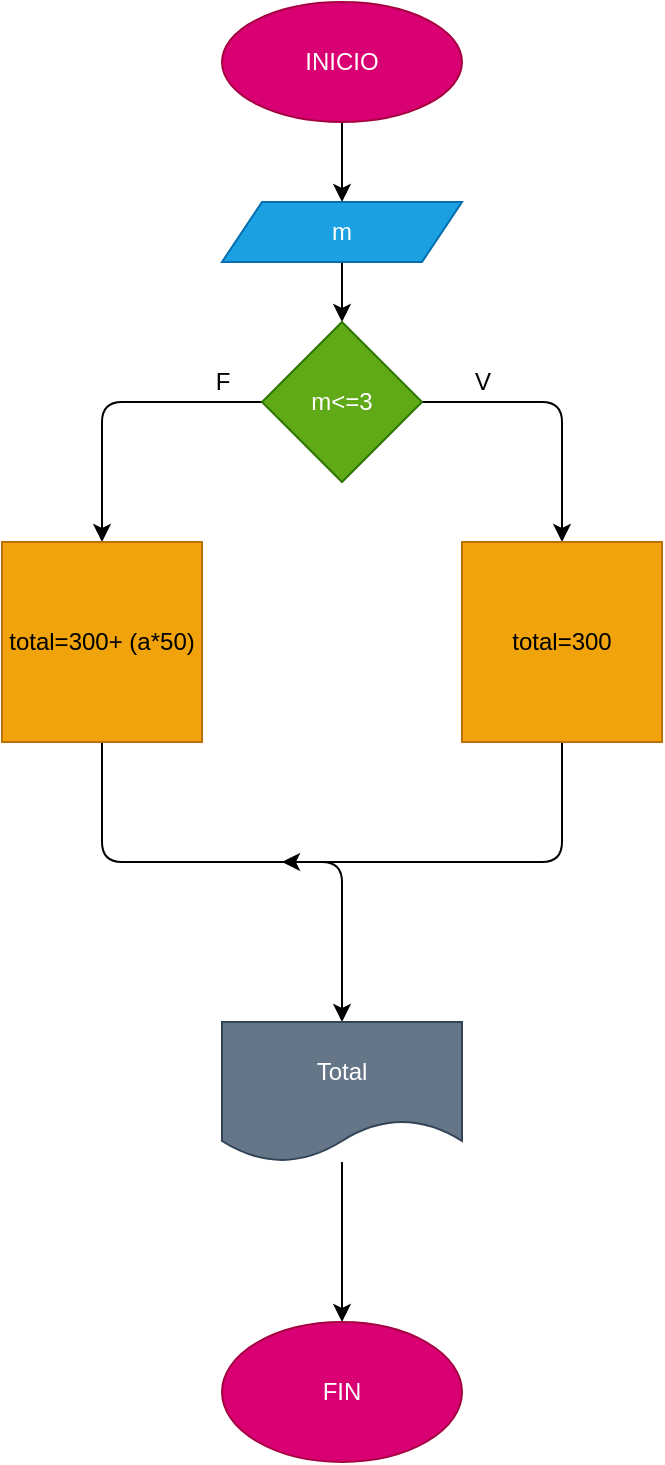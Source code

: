<mxfile>
    <diagram id="wf-LYU6Orh9iheRdNfD2" name="Página-1">
        <mxGraphModel dx="390" dy="610" grid="1" gridSize="10" guides="1" tooltips="1" connect="1" arrows="1" fold="1" page="1" pageScale="1" pageWidth="827" pageHeight="1169" math="0" shadow="0">
            <root>
                <mxCell id="0"/>
                <mxCell id="1" parent="0"/>
                <mxCell id="6" value="" style="edgeStyle=none;html=1;" parent="1" source="2" target="5" edge="1">
                    <mxGeometry relative="1" as="geometry"/>
                </mxCell>
                <mxCell id="2" value="INICIO" style="ellipse;whiteSpace=wrap;html=1;fillColor=#d80073;fontColor=#ffffff;strokeColor=#A50040;" parent="1" vertex="1">
                    <mxGeometry x="380" y="10" width="120" height="60" as="geometry"/>
                </mxCell>
                <mxCell id="8" value="" style="edgeStyle=none;html=1;" parent="1" source="5" target="7" edge="1">
                    <mxGeometry relative="1" as="geometry"/>
                </mxCell>
                <mxCell id="5" value="m" style="shape=parallelogram;perimeter=parallelogramPerimeter;whiteSpace=wrap;html=1;fixedSize=1;fillColor=#1ba1e2;fontColor=#ffffff;strokeColor=#006EAF;" parent="1" vertex="1">
                    <mxGeometry x="380" y="110" width="120" height="30" as="geometry"/>
                </mxCell>
                <mxCell id="9" style="edgeStyle=none;html=1;" parent="1" source="7" edge="1">
                    <mxGeometry relative="1" as="geometry">
                        <mxPoint x="550" y="280" as="targetPoint"/>
                        <Array as="points">
                            <mxPoint x="550" y="210"/>
                        </Array>
                    </mxGeometry>
                </mxCell>
                <mxCell id="14" value="" style="edgeStyle=none;html=1;" parent="1" source="7" edge="1">
                    <mxGeometry relative="1" as="geometry">
                        <mxPoint x="320" y="280" as="targetPoint"/>
                        <Array as="points">
                            <mxPoint x="320" y="210"/>
                        </Array>
                    </mxGeometry>
                </mxCell>
                <mxCell id="7" value="m&amp;lt;=3" style="rhombus;whiteSpace=wrap;html=1;fillColor=#60a917;fontColor=#ffffff;strokeColor=#2D7600;" parent="1" vertex="1">
                    <mxGeometry x="400" y="170" width="80" height="80" as="geometry"/>
                </mxCell>
                <mxCell id="18" style="edgeStyle=none;html=1;" parent="1" source="10" edge="1">
                    <mxGeometry relative="1" as="geometry">
                        <mxPoint x="410" y="440" as="targetPoint"/>
                        <Array as="points">
                            <mxPoint x="550" y="440"/>
                        </Array>
                    </mxGeometry>
                </mxCell>
                <mxCell id="10" value="total=300" style="whiteSpace=wrap;html=1;aspect=fixed;fillColor=#f0a30a;fontColor=#000000;strokeColor=#BD7000;" parent="1" vertex="1">
                    <mxGeometry x="500" y="280" width="100" height="100" as="geometry"/>
                </mxCell>
                <mxCell id="17" style="edgeStyle=none;html=1;" parent="1" source="15" edge="1">
                    <mxGeometry relative="1" as="geometry">
                        <mxPoint x="440" y="520" as="targetPoint"/>
                        <Array as="points">
                            <mxPoint x="320" y="440"/>
                            <mxPoint x="440" y="440"/>
                        </Array>
                    </mxGeometry>
                </mxCell>
                <mxCell id="15" value="total=300+ (a*50)" style="whiteSpace=wrap;html=1;aspect=fixed;fillColor=#f0a30a;fontColor=#000000;strokeColor=#BD7000;" parent="1" vertex="1">
                    <mxGeometry x="270" y="280" width="100" height="100" as="geometry"/>
                </mxCell>
                <mxCell id="20" style="edgeStyle=none;html=1;" parent="1" source="19" edge="1">
                    <mxGeometry relative="1" as="geometry">
                        <mxPoint x="440" y="670" as="targetPoint"/>
                    </mxGeometry>
                </mxCell>
                <mxCell id="19" value="Total" style="shape=document;whiteSpace=wrap;html=1;boundedLbl=1;fillColor=#647687;fontColor=#ffffff;strokeColor=#314354;" parent="1" vertex="1">
                    <mxGeometry x="380" y="520" width="120" height="70" as="geometry"/>
                </mxCell>
                <mxCell id="21" value="FIN" style="ellipse;whiteSpace=wrap;html=1;fillColor=#d80073;fontColor=#ffffff;strokeColor=#A50040;" parent="1" vertex="1">
                    <mxGeometry x="380" y="670" width="120" height="70" as="geometry"/>
                </mxCell>
                <mxCell id="23" value="V" style="text;html=1;align=center;verticalAlign=middle;resizable=0;points=[];autosize=1;strokeColor=none;fillColor=none;" vertex="1" parent="1">
                    <mxGeometry x="500" y="190" width="20" height="20" as="geometry"/>
                </mxCell>
                <mxCell id="24" value="F" style="text;html=1;align=center;verticalAlign=middle;resizable=0;points=[];autosize=1;strokeColor=none;fillColor=none;" vertex="1" parent="1">
                    <mxGeometry x="370" y="190" width="20" height="20" as="geometry"/>
                </mxCell>
            </root>
        </mxGraphModel>
    </diagram>
</mxfile>